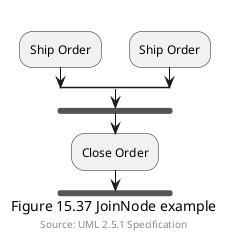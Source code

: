 @startuml
split
-[hidden]->
:Ship Order;
split again
-[hidden]->
:Ship Order;
end split
fork
:Close Order;
end fork

caption Figure 15.37 JoinNode example
footer Source: UML 2.5.1 Specification
@enduml